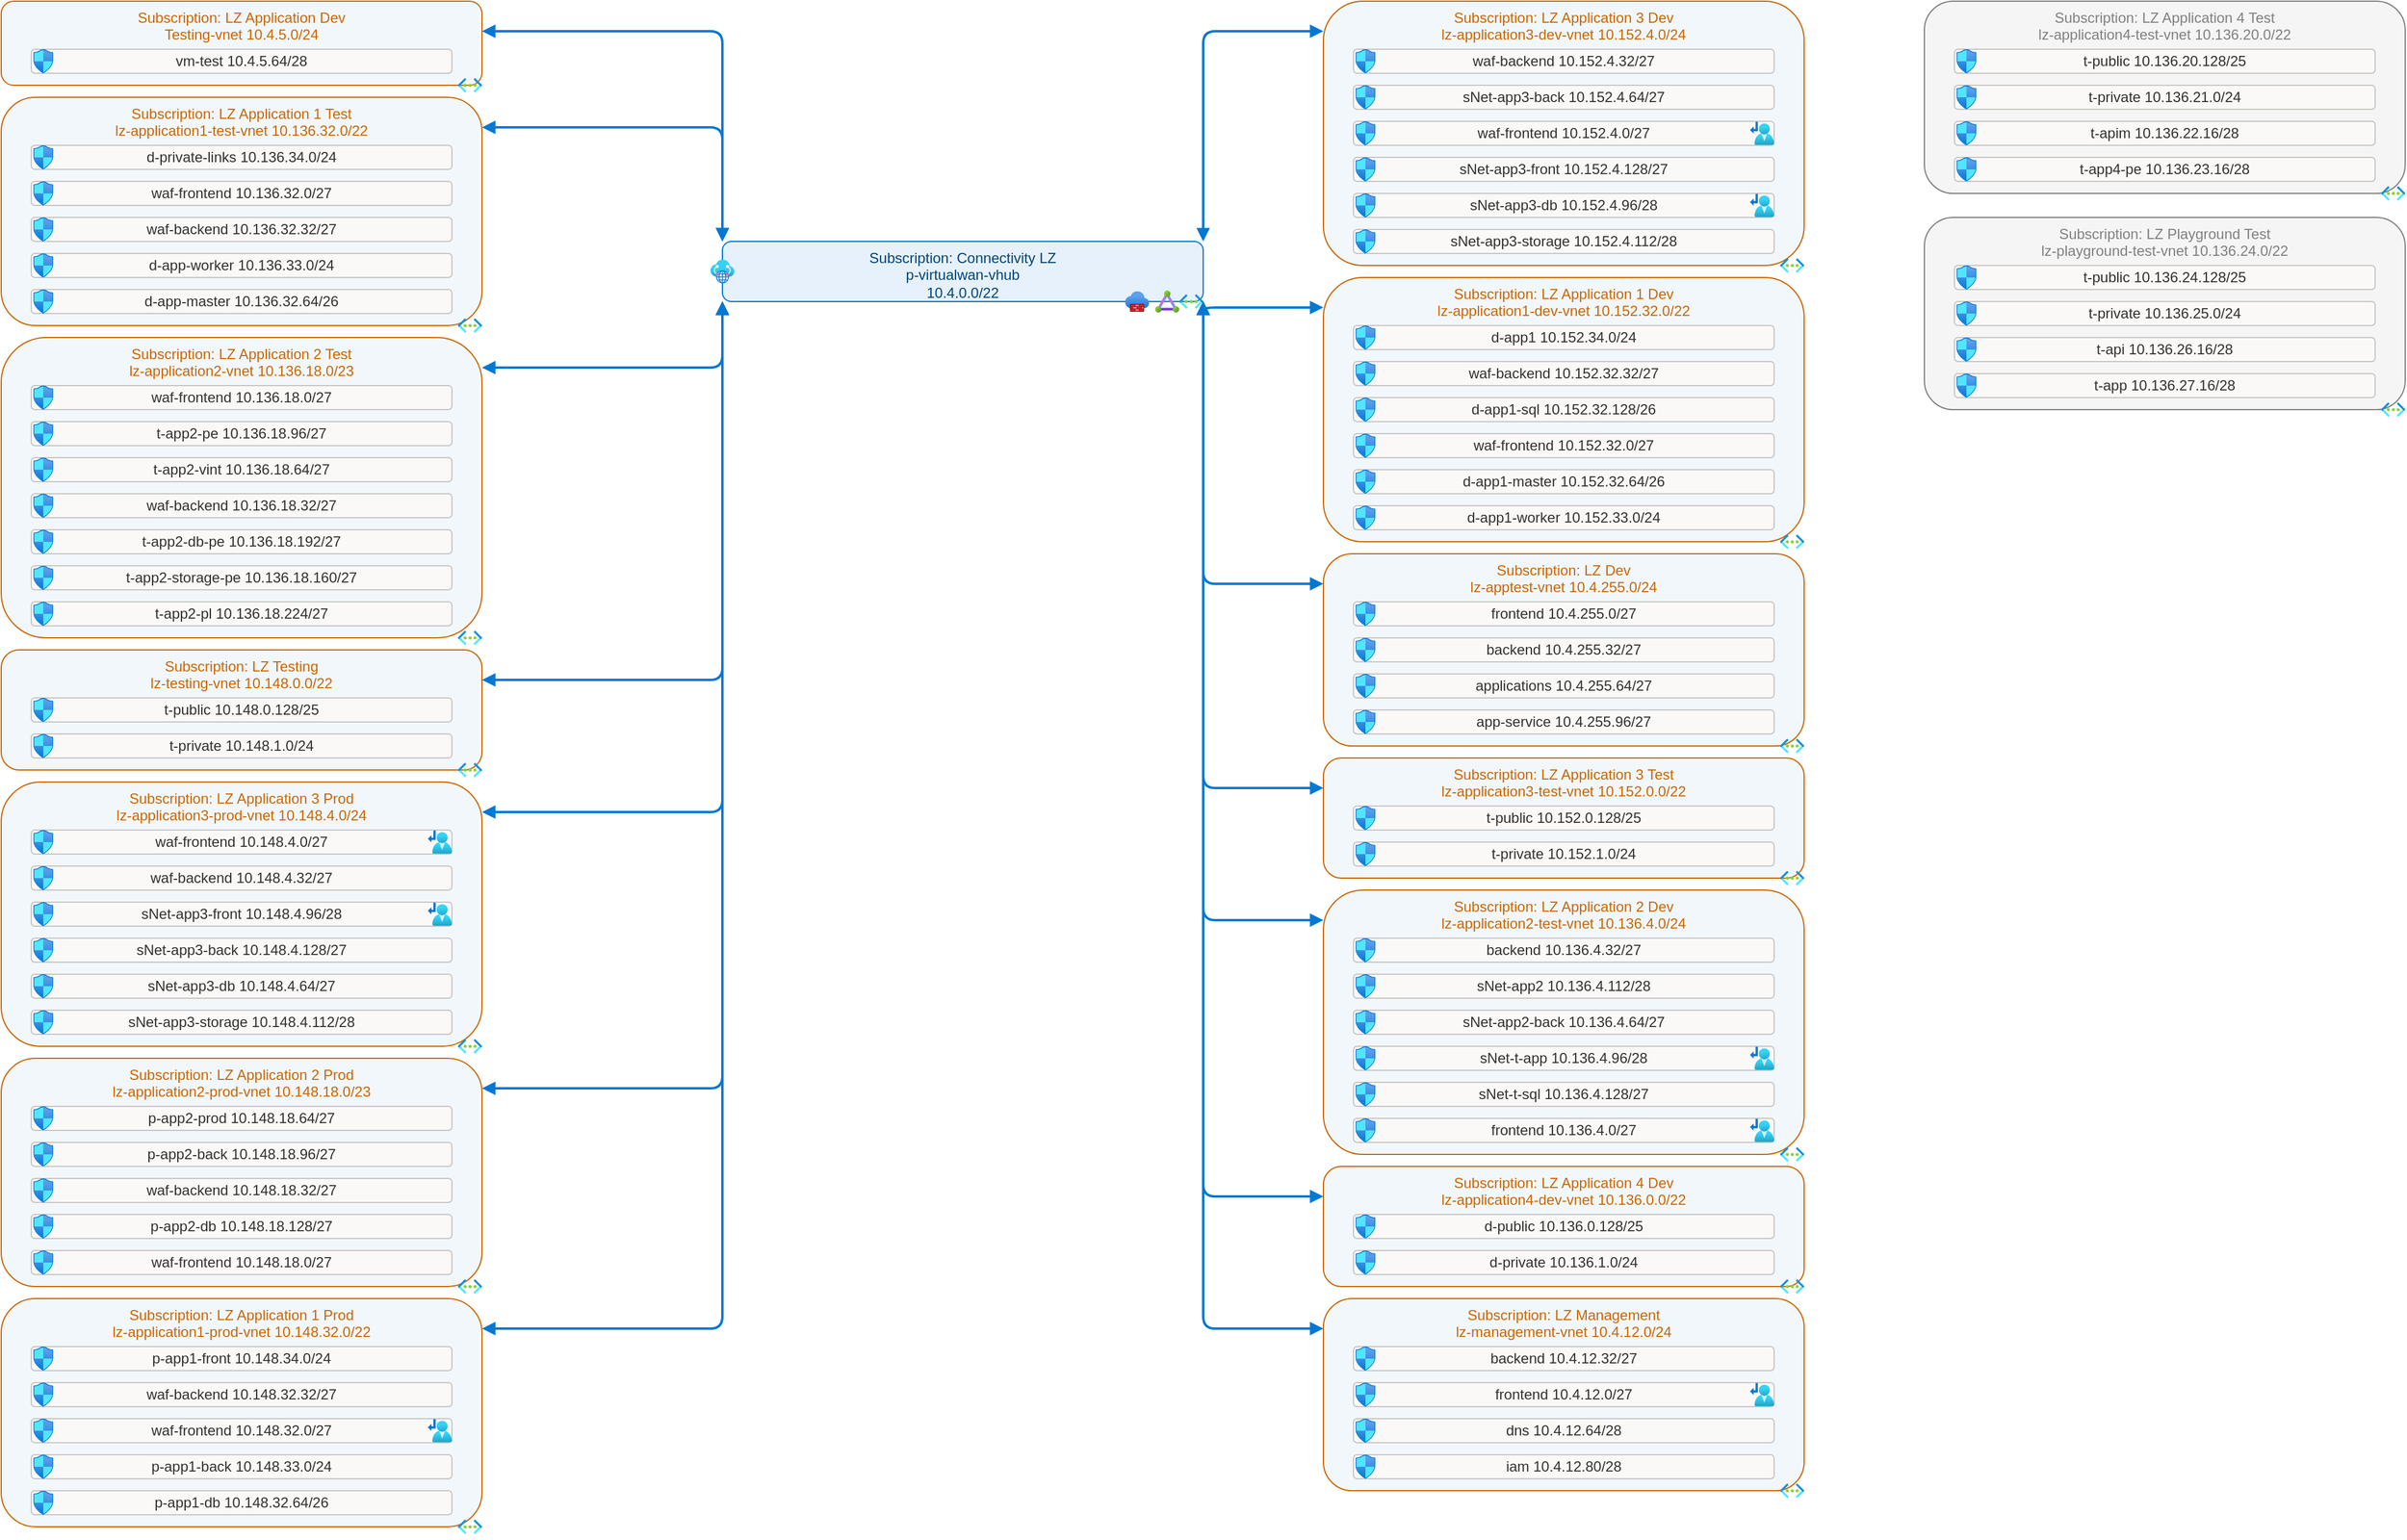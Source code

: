 <?xml version='1.0' encoding='UTF-8'?>
<mxfile version="25.0.2">
  <diagram name="Hub and Spoke Topology">
    <mxGraphModel dx="371" dy="1462" grid="0" gridSize="10" guides="1" tooltips="1" connect="1" arrows="1" fold="1" page="0" pageScale="1" pageWidth="827" pageHeight="1169" math="0" shadow="0" background="#ffffff">
      <root>
        <mxCell id="0"/>
        <mxCell id="1" parent="0"/>
        <mxCell id="hub" style="shape=rectangle;rounded=1;whiteSpace=wrap;html=1;strokeColor=#0078D4;fontColor=#004578;fillColor=#E6F1FB;verticalAlign=top" vertex="1" parent="1" value="Subscription: Connectivity LZ&#10;p-virtualwan-vhub&#10;10.4.0.0/22">
          <mxGeometry x="200" y="400" width="400" height="50" as="geometry"/>
        </mxCell>
        <mxCell id="hub_image" style="shape=image;html=1;image=img/lib/azure2/networking/Virtual_Networks.svg;" vertex="1" parent="1">
          <mxGeometry x="580" y="440" width="20" height="20" as="geometry"/>
        </mxCell>
        <mxCell id="hub_virtualhub_image" style="shape=image;html=1;image=img/lib/azure2/networking/Virtual_WANs.svg;" vertex="1" parent="1">
          <mxGeometry x="190" y="415" width="20" height="20" as="geometry"/>
        </mxCell>
        <mxCell id="hub_expressroute_image" style="shape=image;html=1;image=img/lib/azure2/networking/ExpressRoute_Circuits.svg;" vertex="1" parent="1">
          <mxGeometry x="560" y="440" width="20" height="20" as="geometry"/>
        </mxCell>
        <mxCell id="hub_firewall_image" style="shape=image;html=1;image=img/lib/azure2/networking/Firewalls.svg;" vertex="1" parent="1">
          <mxGeometry x="535" y="440" width="20" height="20" as="geometry"/>
        </mxCell>
        <mxCell id="right_spoke0" style="shape=rectangle;rounded=1;whiteSpace=wrap;html=1;strokeColor=#CC6600;fontColor=#CC6600;fillColor=#f2f7fc;verticalAlign=top" vertex="1" parent="1" value="Subscription: LZ Application 3 Dev&#10;lz-application3-dev-vnet 10.152.4.0/24">
          <mxGeometry x="700" y="200" width="400" height="220" as="geometry"/>
        </mxCell>
        <mxCell id="right_spoke0_image" style="shape=image;html=1;image=img/lib/azure2/networking/Virtual_Networks.svg;" vertex="1" parent="1">
          <mxGeometry x="1080" y="410" width="20" height="20" as="geometry"/>
        </mxCell>
        <mxCell id="right_spoke0_subnet_0" style="shape=rectangle;rounded=1;whiteSpace=wrap;html=1;strokeColor=#C8C6C4;fontColor=#323130;fillColor=#FAF9F8" vertex="1" parent="right_spoke0" value="waf-backend 10.152.4.32/27">
          <mxGeometry x="25" y="40" width="350" height="20" as="geometry"/>
        </mxCell>
        <mxCell id="right_spoke0_subnet_0_nsg" style="shape=image;html=1;image=img/lib/azure2/networking/Network_Security_Groups.svg;" vertex="1" parent="right_spoke0">
          <mxGeometry x="25" y="40" width="20" height="20" as="geometry"/>
        </mxCell>
        <mxCell id="right_spoke0_subnet_1" style="shape=rectangle;rounded=1;whiteSpace=wrap;html=1;strokeColor=#C8C6C4;fontColor=#323130;fillColor=#FAF9F8" vertex="1" parent="right_spoke0" value="sNet-app3-back 10.152.4.64/27">
          <mxGeometry x="25" y="70" width="350" height="20" as="geometry"/>
        </mxCell>
        <mxCell id="right_spoke0_subnet_1_nsg" style="shape=image;html=1;image=img/lib/azure2/networking/Network_Security_Groups.svg;" vertex="1" parent="right_spoke0">
          <mxGeometry x="25" y="70" width="20" height="20" as="geometry"/>
        </mxCell>
        <mxCell id="right_spoke0_subnet_2" style="shape=rectangle;rounded=1;whiteSpace=wrap;html=1;strokeColor=#C8C6C4;fontColor=#323130;fillColor=#FAF9F8" vertex="1" parent="right_spoke0" value="waf-frontend 10.152.4.0/27">
          <mxGeometry x="25" y="100" width="350" height="20" as="geometry"/>
        </mxCell>
        <mxCell id="right_spoke0_subnet_2_nsg" style="shape=image;html=1;image=img/lib/azure2/networking/Network_Security_Groups.svg;" vertex="1" parent="right_spoke0">
          <mxGeometry x="25" y="100" width="20" height="20" as="geometry"/>
        </mxCell>
        <mxCell id="right_spoke0_subnet_2_udr" style="shape=image;html=1;image=img/lib/azure2/networking/Route_Tables.svg;" vertex="1" parent="right_spoke0">
          <mxGeometry x="355" y="100" width="20" height="20" as="geometry"/>
        </mxCell>
        <mxCell id="right_spoke0_subnet_3" style="shape=rectangle;rounded=1;whiteSpace=wrap;html=1;strokeColor=#C8C6C4;fontColor=#323130;fillColor=#FAF9F8" vertex="1" parent="right_spoke0" value="sNet-app3-front 10.152.4.128/27">
          <mxGeometry x="25" y="130" width="350" height="20" as="geometry"/>
        </mxCell>
        <mxCell id="right_spoke0_subnet_3_nsg" style="shape=image;html=1;image=img/lib/azure2/networking/Network_Security_Groups.svg;" vertex="1" parent="right_spoke0">
          <mxGeometry x="25" y="130" width="20" height="20" as="geometry"/>
        </mxCell>
        <mxCell id="right_spoke0_subnet_4" style="shape=rectangle;rounded=1;whiteSpace=wrap;html=1;strokeColor=#C8C6C4;fontColor=#323130;fillColor=#FAF9F8" vertex="1" parent="right_spoke0" value="sNet-app3-db 10.152.4.96/28">
          <mxGeometry x="25" y="160" width="350" height="20" as="geometry"/>
        </mxCell>
        <mxCell id="right_spoke0_subnet_4_nsg" style="shape=image;html=1;image=img/lib/azure2/networking/Network_Security_Groups.svg;" vertex="1" parent="right_spoke0">
          <mxGeometry x="25" y="160" width="20" height="20" as="geometry"/>
        </mxCell>
        <mxCell id="right_spoke0_subnet_4_udr" style="shape=image;html=1;image=img/lib/azure2/networking/Route_Tables.svg;" vertex="1" parent="right_spoke0">
          <mxGeometry x="355" y="160" width="20" height="20" as="geometry"/>
        </mxCell>
        <mxCell id="right_spoke0_subnet_5" style="shape=rectangle;rounded=1;whiteSpace=wrap;html=1;strokeColor=#C8C6C4;fontColor=#323130;fillColor=#FAF9F8" vertex="1" parent="right_spoke0" value="sNet-app3-storage 10.152.4.112/28">
          <mxGeometry x="25" y="190" width="350" height="20" as="geometry"/>
        </mxCell>
        <mxCell id="right_spoke0_subnet_5_nsg" style="shape=image;html=1;image=img/lib/azure2/networking/Network_Security_Groups.svg;" vertex="1" parent="right_spoke0">
          <mxGeometry x="25" y="190" width="20" height="20" as="geometry"/>
        </mxCell>
        <mxCell id="edge_right_0_lz-application3-dev-vnet" edge="1" source="hub" target="right_spoke0" style="edgeStyle=orthogonalEdgeStyle;rounded=1;strokeColor=#0078D4;strokeWidth=2;endArrow=block;startArrow=block;" parent="1">
          <mxGeometry relative="1" as="geometry">
            <Array as="points">
              <mxPoint x="600" y="225"/>
              <mxPoint x="700" y="225"/>
            </Array>
          </mxGeometry>
        </mxCell>
        <mxCell id="right_spoke1" style="shape=rectangle;rounded=1;whiteSpace=wrap;html=1;strokeColor=#CC6600;fontColor=#CC6600;fillColor=#f2f7fc;verticalAlign=top" vertex="1" parent="1" value="Subscription: LZ Application 1 Dev&#10;lz-application1-dev-vnet 10.152.32.0/22">
          <mxGeometry x="700" y="430" width="400" height="220" as="geometry"/>
        </mxCell>
        <mxCell id="right_spoke1_image" style="shape=image;html=1;image=img/lib/azure2/networking/Virtual_Networks.svg;" vertex="1" parent="1">
          <mxGeometry x="1080" y="640" width="20" height="20" as="geometry"/>
        </mxCell>
        <mxCell id="right_spoke1_subnet_0" style="shape=rectangle;rounded=1;whiteSpace=wrap;html=1;strokeColor=#C8C6C4;fontColor=#323130;fillColor=#FAF9F8" vertex="1" parent="right_spoke1" value="d-app1 10.152.34.0/24">
          <mxGeometry x="25" y="40" width="350" height="20" as="geometry"/>
        </mxCell>
        <mxCell id="right_spoke1_subnet_0_nsg" style="shape=image;html=1;image=img/lib/azure2/networking/Network_Security_Groups.svg;" vertex="1" parent="right_spoke1">
          <mxGeometry x="25" y="40" width="20" height="20" as="geometry"/>
        </mxCell>
        <mxCell id="right_spoke1_subnet_1" style="shape=rectangle;rounded=1;whiteSpace=wrap;html=1;strokeColor=#C8C6C4;fontColor=#323130;fillColor=#FAF9F8" vertex="1" parent="right_spoke1" value="waf-backend 10.152.32.32/27">
          <mxGeometry x="25" y="70" width="350" height="20" as="geometry"/>
        </mxCell>
        <mxCell id="right_spoke1_subnet_1_nsg" style="shape=image;html=1;image=img/lib/azure2/networking/Network_Security_Groups.svg;" vertex="1" parent="right_spoke1">
          <mxGeometry x="25" y="70" width="20" height="20" as="geometry"/>
        </mxCell>
        <mxCell id="right_spoke1_subnet_2" style="shape=rectangle;rounded=1;whiteSpace=wrap;html=1;strokeColor=#C8C6C4;fontColor=#323130;fillColor=#FAF9F8" vertex="1" parent="right_spoke1" value="d-app1-sql 10.152.32.128/26">
          <mxGeometry x="25" y="100" width="350" height="20" as="geometry"/>
        </mxCell>
        <mxCell id="right_spoke1_subnet_2_nsg" style="shape=image;html=1;image=img/lib/azure2/networking/Network_Security_Groups.svg;" vertex="1" parent="right_spoke1">
          <mxGeometry x="25" y="100" width="20" height="20" as="geometry"/>
        </mxCell>
        <mxCell id="right_spoke1_subnet_3" style="shape=rectangle;rounded=1;whiteSpace=wrap;html=1;strokeColor=#C8C6C4;fontColor=#323130;fillColor=#FAF9F8" vertex="1" parent="right_spoke1" value="waf-frontend 10.152.32.0/27">
          <mxGeometry x="25" y="130" width="350" height="20" as="geometry"/>
        </mxCell>
        <mxCell id="right_spoke1_subnet_3_nsg" style="shape=image;html=1;image=img/lib/azure2/networking/Network_Security_Groups.svg;" vertex="1" parent="right_spoke1">
          <mxGeometry x="25" y="130" width="20" height="20" as="geometry"/>
        </mxCell>
        <mxCell id="right_spoke1_subnet_4" style="shape=rectangle;rounded=1;whiteSpace=wrap;html=1;strokeColor=#C8C6C4;fontColor=#323130;fillColor=#FAF9F8" vertex="1" parent="right_spoke1" value="d-app1-master 10.152.32.64/26">
          <mxGeometry x="25" y="160" width="350" height="20" as="geometry"/>
        </mxCell>
        <mxCell id="right_spoke1_subnet_4_nsg" style="shape=image;html=1;image=img/lib/azure2/networking/Network_Security_Groups.svg;" vertex="1" parent="right_spoke1">
          <mxGeometry x="25" y="160" width="20" height="20" as="geometry"/>
        </mxCell>
        <mxCell id="right_spoke1_subnet_5" style="shape=rectangle;rounded=1;whiteSpace=wrap;html=1;strokeColor=#C8C6C4;fontColor=#323130;fillColor=#FAF9F8" vertex="1" parent="right_spoke1" value="d-app1-worker 10.152.33.0/24">
          <mxGeometry x="25" y="190" width="350" height="20" as="geometry"/>
        </mxCell>
        <mxCell id="right_spoke1_subnet_5_nsg" style="shape=image;html=1;image=img/lib/azure2/networking/Network_Security_Groups.svg;" vertex="1" parent="right_spoke1">
          <mxGeometry x="25" y="190" width="20" height="20" as="geometry"/>
        </mxCell>
        <mxCell id="edge_right_1_lz-application1-dev-vnet" edge="1" source="hub" target="right_spoke1" style="edgeStyle=orthogonalEdgeStyle;rounded=1;strokeColor=#0078D4;strokeWidth=2;endArrow=block;startArrow=block;" parent="1">
          <mxGeometry relative="1" as="geometry">
            <Array as="points">
              <mxPoint x="600" y="455"/>
              <mxPoint x="700" y="455"/>
            </Array>
          </mxGeometry>
        </mxCell>
        <mxCell id="right_spoke2" style="shape=rectangle;rounded=1;whiteSpace=wrap;html=1;strokeColor=#CC6600;fontColor=#CC6600;fillColor=#f2f7fc;verticalAlign=top" vertex="1" parent="1" value="Subscription: LZ Dev&#10;lz-apptest-vnet 10.4.255.0/24">
          <mxGeometry x="700" y="660" width="400" height="160" as="geometry"/>
        </mxCell>
        <mxCell id="right_spoke2_image" style="shape=image;html=1;image=img/lib/azure2/networking/Virtual_Networks.svg;" vertex="1" parent="1">
          <mxGeometry x="1080" y="810" width="20" height="20" as="geometry"/>
        </mxCell>
        <mxCell id="right_spoke2_subnet_0" style="shape=rectangle;rounded=1;whiteSpace=wrap;html=1;strokeColor=#C8C6C4;fontColor=#323130;fillColor=#FAF9F8" vertex="1" parent="right_spoke2" value="frontend 10.4.255.0/27">
          <mxGeometry x="25" y="40" width="350" height="20" as="geometry"/>
        </mxCell>
        <mxCell id="right_spoke2_subnet_0_nsg" style="shape=image;html=1;image=img/lib/azure2/networking/Network_Security_Groups.svg;" vertex="1" parent="right_spoke2">
          <mxGeometry x="25" y="40" width="20" height="20" as="geometry"/>
        </mxCell>
        <mxCell id="right_spoke2_subnet_1" style="shape=rectangle;rounded=1;whiteSpace=wrap;html=1;strokeColor=#C8C6C4;fontColor=#323130;fillColor=#FAF9F8" vertex="1" parent="right_spoke2" value="backend 10.4.255.32/27">
          <mxGeometry x="25" y="70" width="350" height="20" as="geometry"/>
        </mxCell>
        <mxCell id="right_spoke2_subnet_1_nsg" style="shape=image;html=1;image=img/lib/azure2/networking/Network_Security_Groups.svg;" vertex="1" parent="right_spoke2">
          <mxGeometry x="25" y="70" width="20" height="20" as="geometry"/>
        </mxCell>
        <mxCell id="right_spoke2_subnet_2" style="shape=rectangle;rounded=1;whiteSpace=wrap;html=1;strokeColor=#C8C6C4;fontColor=#323130;fillColor=#FAF9F8" vertex="1" parent="right_spoke2" value="applications 10.4.255.64/27">
          <mxGeometry x="25" y="100" width="350" height="20" as="geometry"/>
        </mxCell>
        <mxCell id="right_spoke2_subnet_2_nsg" style="shape=image;html=1;image=img/lib/azure2/networking/Network_Security_Groups.svg;" vertex="1" parent="right_spoke2">
          <mxGeometry x="25" y="100" width="20" height="20" as="geometry"/>
        </mxCell>
        <mxCell id="right_spoke2_subnet_3" style="shape=rectangle;rounded=1;whiteSpace=wrap;html=1;strokeColor=#C8C6C4;fontColor=#323130;fillColor=#FAF9F8" vertex="1" parent="right_spoke2" value="app-service 10.4.255.96/27">
          <mxGeometry x="25" y="130" width="350" height="20" as="geometry"/>
        </mxCell>
        <mxCell id="right_spoke2_subnet_3_nsg" style="shape=image;html=1;image=img/lib/azure2/networking/Network_Security_Groups.svg;" vertex="1" parent="right_spoke2">
          <mxGeometry x="25" y="130" width="20" height="20" as="geometry"/>
        </mxCell>
        <mxCell id="edge_right_2_lz-apptest-vnet" edge="1" source="hub" target="right_spoke2" style="edgeStyle=orthogonalEdgeStyle;rounded=1;strokeColor=#0078D4;strokeWidth=2;endArrow=block;startArrow=block;" parent="1">
          <mxGeometry relative="1" as="geometry">
            <Array as="points">
              <mxPoint x="600" y="685"/>
              <mxPoint x="700" y="685"/>
            </Array>
          </mxGeometry>
        </mxCell>
        <mxCell id="right_spoke3" style="shape=rectangle;rounded=1;whiteSpace=wrap;html=1;strokeColor=#CC6600;fontColor=#CC6600;fillColor=#f2f7fc;verticalAlign=top" vertex="1" parent="1" value="Subscription: LZ Application 3 Test&#10;lz-application3-test-vnet 10.152.0.0/22">
          <mxGeometry x="700" y="830" width="400" height="100" as="geometry"/>
        </mxCell>
        <mxCell id="right_spoke3_image" style="shape=image;html=1;image=img/lib/azure2/networking/Virtual_Networks.svg;" vertex="1" parent="1">
          <mxGeometry x="1080" y="920" width="20" height="20" as="geometry"/>
        </mxCell>
        <mxCell id="right_spoke3_subnet_0" style="shape=rectangle;rounded=1;whiteSpace=wrap;html=1;strokeColor=#C8C6C4;fontColor=#323130;fillColor=#FAF9F8" vertex="1" parent="right_spoke3" value="t-public 10.152.0.128/25">
          <mxGeometry x="25" y="40" width="350" height="20" as="geometry"/>
        </mxCell>
        <mxCell id="right_spoke3_subnet_0_nsg" style="shape=image;html=1;image=img/lib/azure2/networking/Network_Security_Groups.svg;" vertex="1" parent="right_spoke3">
          <mxGeometry x="25" y="40" width="20" height="20" as="geometry"/>
        </mxCell>
        <mxCell id="right_spoke3_subnet_1" style="shape=rectangle;rounded=1;whiteSpace=wrap;html=1;strokeColor=#C8C6C4;fontColor=#323130;fillColor=#FAF9F8" vertex="1" parent="right_spoke3" value="t-private 10.152.1.0/24">
          <mxGeometry x="25" y="70" width="350" height="20" as="geometry"/>
        </mxCell>
        <mxCell id="right_spoke3_subnet_1_nsg" style="shape=image;html=1;image=img/lib/azure2/networking/Network_Security_Groups.svg;" vertex="1" parent="right_spoke3">
          <mxGeometry x="25" y="70" width="20" height="20" as="geometry"/>
        </mxCell>
        <mxCell id="edge_right_3_lz-application3-test-vnet" edge="1" source="hub" target="right_spoke3" style="edgeStyle=orthogonalEdgeStyle;rounded=1;strokeColor=#0078D4;strokeWidth=2;endArrow=block;startArrow=block;" parent="1">
          <mxGeometry relative="1" as="geometry">
            <Array as="points">
              <mxPoint x="600" y="855"/>
              <mxPoint x="700" y="855"/>
            </Array>
          </mxGeometry>
        </mxCell>
        <mxCell id="right_spoke4" style="shape=rectangle;rounded=1;whiteSpace=wrap;html=1;strokeColor=#CC6600;fontColor=#CC6600;fillColor=#f2f7fc;verticalAlign=top" vertex="1" parent="1" value="Subscription: LZ Application 2 Dev&#10;lz-application2-test-vnet 10.136.4.0/24">
          <mxGeometry x="700" y="940" width="400" height="220" as="geometry"/>
        </mxCell>
        <mxCell id="right_spoke4_image" style="shape=image;html=1;image=img/lib/azure2/networking/Virtual_Networks.svg;" vertex="1" parent="1">
          <mxGeometry x="1080" y="1150" width="20" height="20" as="geometry"/>
        </mxCell>
        <mxCell id="right_spoke4_subnet_0" style="shape=rectangle;rounded=1;whiteSpace=wrap;html=1;strokeColor=#C8C6C4;fontColor=#323130;fillColor=#FAF9F8" vertex="1" parent="right_spoke4" value="backend 10.136.4.32/27">
          <mxGeometry x="25" y="40" width="350" height="20" as="geometry"/>
        </mxCell>
        <mxCell id="right_spoke4_subnet_0_nsg" style="shape=image;html=1;image=img/lib/azure2/networking/Network_Security_Groups.svg;" vertex="1" parent="right_spoke4">
          <mxGeometry x="25" y="40" width="20" height="20" as="geometry"/>
        </mxCell>
        <mxCell id="right_spoke4_subnet_1" style="shape=rectangle;rounded=1;whiteSpace=wrap;html=1;strokeColor=#C8C6C4;fontColor=#323130;fillColor=#FAF9F8" vertex="1" parent="right_spoke4" value="sNet-app2 10.136.4.112/28">
          <mxGeometry x="25" y="70" width="350" height="20" as="geometry"/>
        </mxCell>
        <mxCell id="right_spoke4_subnet_1_nsg" style="shape=image;html=1;image=img/lib/azure2/networking/Network_Security_Groups.svg;" vertex="1" parent="right_spoke4">
          <mxGeometry x="25" y="70" width="20" height="20" as="geometry"/>
        </mxCell>
        <mxCell id="right_spoke4_subnet_2" style="shape=rectangle;rounded=1;whiteSpace=wrap;html=1;strokeColor=#C8C6C4;fontColor=#323130;fillColor=#FAF9F8" vertex="1" parent="right_spoke4" value="sNet-app2-back 10.136.4.64/27">
          <mxGeometry x="25" y="100" width="350" height="20" as="geometry"/>
        </mxCell>
        <mxCell id="right_spoke4_subnet_2_nsg" style="shape=image;html=1;image=img/lib/azure2/networking/Network_Security_Groups.svg;" vertex="1" parent="right_spoke4">
          <mxGeometry x="25" y="100" width="20" height="20" as="geometry"/>
        </mxCell>
        <mxCell id="right_spoke4_subnet_3" style="shape=rectangle;rounded=1;whiteSpace=wrap;html=1;strokeColor=#C8C6C4;fontColor=#323130;fillColor=#FAF9F8" vertex="1" parent="right_spoke4" value="sNet-t-app 10.136.4.96/28">
          <mxGeometry x="25" y="130" width="350" height="20" as="geometry"/>
        </mxCell>
        <mxCell id="right_spoke4_subnet_3_nsg" style="shape=image;html=1;image=img/lib/azure2/networking/Network_Security_Groups.svg;" vertex="1" parent="right_spoke4">
          <mxGeometry x="25" y="130" width="20" height="20" as="geometry"/>
        </mxCell>
        <mxCell id="right_spoke4_subnet_3_udr" style="shape=image;html=1;image=img/lib/azure2/networking/Route_Tables.svg;" vertex="1" parent="right_spoke4">
          <mxGeometry x="355" y="130" width="20" height="20" as="geometry"/>
        </mxCell>
        <mxCell id="right_spoke4_subnet_4" style="shape=rectangle;rounded=1;whiteSpace=wrap;html=1;strokeColor=#C8C6C4;fontColor=#323130;fillColor=#FAF9F8" vertex="1" parent="right_spoke4" value="sNet-t-sql 10.136.4.128/27">
          <mxGeometry x="25" y="160" width="350" height="20" as="geometry"/>
        </mxCell>
        <mxCell id="right_spoke4_subnet_4_nsg" style="shape=image;html=1;image=img/lib/azure2/networking/Network_Security_Groups.svg;" vertex="1" parent="right_spoke4">
          <mxGeometry x="25" y="160" width="20" height="20" as="geometry"/>
        </mxCell>
        <mxCell id="right_spoke4_subnet_5" style="shape=rectangle;rounded=1;whiteSpace=wrap;html=1;strokeColor=#C8C6C4;fontColor=#323130;fillColor=#FAF9F8" vertex="1" parent="right_spoke4" value="frontend 10.136.4.0/27">
          <mxGeometry x="25" y="190" width="350" height="20" as="geometry"/>
        </mxCell>
        <mxCell id="right_spoke4_subnet_5_nsg" style="shape=image;html=1;image=img/lib/azure2/networking/Network_Security_Groups.svg;" vertex="1" parent="right_spoke4">
          <mxGeometry x="25" y="190" width="20" height="20" as="geometry"/>
        </mxCell>
        <mxCell id="right_spoke4_subnet_5_udr" style="shape=image;html=1;image=img/lib/azure2/networking/Route_Tables.svg;" vertex="1" parent="right_spoke4">
          <mxGeometry x="355" y="190" width="20" height="20" as="geometry"/>
        </mxCell>
        <mxCell id="edge_right_4_lz-application2-test-vnet" edge="1" source="hub" target="right_spoke4" style="edgeStyle=orthogonalEdgeStyle;rounded=1;strokeColor=#0078D4;strokeWidth=2;endArrow=block;startArrow=block;" parent="1">
          <mxGeometry relative="1" as="geometry">
            <Array as="points">
              <mxPoint x="600" y="965"/>
              <mxPoint x="700" y="965"/>
            </Array>
          </mxGeometry>
        </mxCell>
        <mxCell id="right_spoke5" style="shape=rectangle;rounded=1;whiteSpace=wrap;html=1;strokeColor=#CC6600;fontColor=#CC6600;fillColor=#f2f7fc;verticalAlign=top" vertex="1" parent="1" value="Subscription: LZ Application 4 Dev&#10;lz-application4-dev-vnet 10.136.0.0/22">
          <mxGeometry x="700" y="1170" width="400" height="100" as="geometry"/>
        </mxCell>
        <mxCell id="right_spoke5_image" style="shape=image;html=1;image=img/lib/azure2/networking/Virtual_Networks.svg;" vertex="1" parent="1">
          <mxGeometry x="1080" y="1260" width="20" height="20" as="geometry"/>
        </mxCell>
        <mxCell id="right_spoke5_subnet_0" style="shape=rectangle;rounded=1;whiteSpace=wrap;html=1;strokeColor=#C8C6C4;fontColor=#323130;fillColor=#FAF9F8" vertex="1" parent="right_spoke5" value="d-public 10.136.0.128/25">
          <mxGeometry x="25" y="40" width="350" height="20" as="geometry"/>
        </mxCell>
        <mxCell id="right_spoke5_subnet_0_nsg" style="shape=image;html=1;image=img/lib/azure2/networking/Network_Security_Groups.svg;" vertex="1" parent="right_spoke5">
          <mxGeometry x="25" y="40" width="20" height="20" as="geometry"/>
        </mxCell>
        <mxCell id="right_spoke5_subnet_1" style="shape=rectangle;rounded=1;whiteSpace=wrap;html=1;strokeColor=#C8C6C4;fontColor=#323130;fillColor=#FAF9F8" vertex="1" parent="right_spoke5" value="d-private 10.136.1.0/24">
          <mxGeometry x="25" y="70" width="350" height="20" as="geometry"/>
        </mxCell>
        <mxCell id="right_spoke5_subnet_1_nsg" style="shape=image;html=1;image=img/lib/azure2/networking/Network_Security_Groups.svg;" vertex="1" parent="right_spoke5">
          <mxGeometry x="25" y="70" width="20" height="20" as="geometry"/>
        </mxCell>
        <mxCell id="edge_right_5_lz-application4-dev-vnet" edge="1" source="hub" target="right_spoke5" style="edgeStyle=orthogonalEdgeStyle;rounded=1;strokeColor=#0078D4;strokeWidth=2;endArrow=block;startArrow=block;" parent="1">
          <mxGeometry relative="1" as="geometry">
            <Array as="points">
              <mxPoint x="600" y="1195"/>
              <mxPoint x="700" y="1195"/>
            </Array>
          </mxGeometry>
        </mxCell>
        <mxCell id="right_spoke6" style="shape=rectangle;rounded=1;whiteSpace=wrap;html=1;strokeColor=#CC6600;fontColor=#CC6600;fillColor=#f2f7fc;verticalAlign=top" vertex="1" parent="1" value="Subscription: LZ Management&#10;lz-management-vnet 10.4.12.0/24">
          <mxGeometry x="700" y="1280" width="400" height="160" as="geometry"/>
        </mxCell>
        <mxCell id="right_spoke6_image" style="shape=image;html=1;image=img/lib/azure2/networking/Virtual_Networks.svg;" vertex="1" parent="1">
          <mxGeometry x="1080" y="1430" width="20" height="20" as="geometry"/>
        </mxCell>
        <mxCell id="right_spoke6_subnet_0" style="shape=rectangle;rounded=1;whiteSpace=wrap;html=1;strokeColor=#C8C6C4;fontColor=#323130;fillColor=#FAF9F8" vertex="1" parent="right_spoke6" value="backend 10.4.12.32/27">
          <mxGeometry x="25" y="40" width="350" height="20" as="geometry"/>
        </mxCell>
        <mxCell id="right_spoke6_subnet_0_nsg" style="shape=image;html=1;image=img/lib/azure2/networking/Network_Security_Groups.svg;" vertex="1" parent="right_spoke6">
          <mxGeometry x="25" y="40" width="20" height="20" as="geometry"/>
        </mxCell>
        <mxCell id="right_spoke6_subnet_1" style="shape=rectangle;rounded=1;whiteSpace=wrap;html=1;strokeColor=#C8C6C4;fontColor=#323130;fillColor=#FAF9F8" vertex="1" parent="right_spoke6" value="frontend 10.4.12.0/27">
          <mxGeometry x="25" y="70" width="350" height="20" as="geometry"/>
        </mxCell>
        <mxCell id="right_spoke6_subnet_1_nsg" style="shape=image;html=1;image=img/lib/azure2/networking/Network_Security_Groups.svg;" vertex="1" parent="right_spoke6">
          <mxGeometry x="25" y="70" width="20" height="20" as="geometry"/>
        </mxCell>
        <mxCell id="right_spoke6_subnet_1_udr" style="shape=image;html=1;image=img/lib/azure2/networking/Route_Tables.svg;" vertex="1" parent="right_spoke6">
          <mxGeometry x="355" y="70" width="20" height="20" as="geometry"/>
        </mxCell>
        <mxCell id="right_spoke6_subnet_2" style="shape=rectangle;rounded=1;whiteSpace=wrap;html=1;strokeColor=#C8C6C4;fontColor=#323130;fillColor=#FAF9F8" vertex="1" parent="right_spoke6" value="dns 10.4.12.64/28">
          <mxGeometry x="25" y="100" width="350" height="20" as="geometry"/>
        </mxCell>
        <mxCell id="right_spoke6_subnet_2_nsg" style="shape=image;html=1;image=img/lib/azure2/networking/Network_Security_Groups.svg;" vertex="1" parent="right_spoke6">
          <mxGeometry x="25" y="100" width="20" height="20" as="geometry"/>
        </mxCell>
        <mxCell id="right_spoke6_subnet_3" style="shape=rectangle;rounded=1;whiteSpace=wrap;html=1;strokeColor=#C8C6C4;fontColor=#323130;fillColor=#FAF9F8" vertex="1" parent="right_spoke6" value="iam 10.4.12.80/28">
          <mxGeometry x="25" y="130" width="350" height="20" as="geometry"/>
        </mxCell>
        <mxCell id="right_spoke6_subnet_3_nsg" style="shape=image;html=1;image=img/lib/azure2/networking/Network_Security_Groups.svg;" vertex="1" parent="right_spoke6">
          <mxGeometry x="25" y="130" width="20" height="20" as="geometry"/>
        </mxCell>
        <mxCell id="edge_right_6_lz-management-vnet" edge="1" source="hub" target="right_spoke6" style="edgeStyle=orthogonalEdgeStyle;rounded=1;strokeColor=#0078D4;strokeWidth=2;endArrow=block;startArrow=block;" parent="1">
          <mxGeometry relative="1" as="geometry">
            <Array as="points">
              <mxPoint x="600" y="1305"/>
              <mxPoint x="700" y="1305"/>
            </Array>
          </mxGeometry>
        </mxCell>
        <mxCell id="left_spoke0" style="shape=rectangle;rounded=1;whiteSpace=wrap;html=1;strokeColor=#CC6600;fontColor=#CC6600;fillColor=#f2f7fc;verticalAlign=top" vertex="1" parent="1" value="Subscription: LZ Application Dev&#10;Testing-vnet 10.4.5.0/24">
          <mxGeometry x="-400" y="200" width="400" height="70" as="geometry"/>
        </mxCell>
        <mxCell id="left_spoke0_image" style="shape=image;html=1;image=img/lib/azure2/networking/Virtual_Networks.svg;" vertex="1" parent="1">
          <mxGeometry x="-20" y="260" width="20" height="20" as="geometry"/>
        </mxCell>
        <mxCell id="left_spoke0_subnet_0" style="shape=rectangle;rounded=1;whiteSpace=wrap;html=1;strokeColor=#C8C6C4;fontColor=#323130;fillColor=#FAF9F8" vertex="1" parent="left_spoke0" value="vm-test 10.4.5.64/28">
          <mxGeometry x="25" y="40" width="350" height="20" as="geometry"/>
        </mxCell>
        <mxCell id="left_spoke0_subnet_0_nsg" style="shape=image;html=1;image=img/lib/azure2/networking/Network_Security_Groups.svg;" vertex="1" parent="left_spoke0">
          <mxGeometry x="25" y="40" width="20" height="20" as="geometry"/>
        </mxCell>
        <mxCell id="edge_left_0_Testing-vnet" edge="1" source="hub" target="left_spoke0" style="edgeStyle=orthogonalEdgeStyle;rounded=1;strokeColor=#0078D4;strokeWidth=2;endArrow=block;startArrow=block;" parent="1">
          <mxGeometry relative="1" as="geometry">
            <Array as="points">
              <mxPoint x="200" y="225"/>
              <mxPoint x="0" y="225"/>
            </Array>
          </mxGeometry>
        </mxCell>
        <mxCell id="left_spoke1" style="shape=rectangle;rounded=1;whiteSpace=wrap;html=1;strokeColor=#CC6600;fontColor=#CC6600;fillColor=#f2f7fc;verticalAlign=top" vertex="1" parent="1" value="Subscription: LZ Application 1 Test&#10;lz-application1-test-vnet 10.136.32.0/22">
          <mxGeometry x="-400" y="280" width="400" height="190" as="geometry"/>
        </mxCell>
        <mxCell id="left_spoke1_image" style="shape=image;html=1;image=img/lib/azure2/networking/Virtual_Networks.svg;" vertex="1" parent="1">
          <mxGeometry x="-20" y="460" width="20" height="20" as="geometry"/>
        </mxCell>
        <mxCell id="left_spoke1_subnet_0" style="shape=rectangle;rounded=1;whiteSpace=wrap;html=1;strokeColor=#C8C6C4;fontColor=#323130;fillColor=#FAF9F8" vertex="1" parent="left_spoke1" value="d-private-links 10.136.34.0/24">
          <mxGeometry x="25" y="40" width="350" height="20" as="geometry"/>
        </mxCell>
        <mxCell id="left_spoke1_subnet_0_nsg" style="shape=image;html=1;image=img/lib/azure2/networking/Network_Security_Groups.svg;" vertex="1" parent="left_spoke1">
          <mxGeometry x="25" y="40" width="20" height="20" as="geometry"/>
        </mxCell>
        <mxCell id="left_spoke1_subnet_1" style="shape=rectangle;rounded=1;whiteSpace=wrap;html=1;strokeColor=#C8C6C4;fontColor=#323130;fillColor=#FAF9F8" vertex="1" parent="left_spoke1" value="waf-frontend 10.136.32.0/27">
          <mxGeometry x="25" y="70" width="350" height="20" as="geometry"/>
        </mxCell>
        <mxCell id="left_spoke1_subnet_1_nsg" style="shape=image;html=1;image=img/lib/azure2/networking/Network_Security_Groups.svg;" vertex="1" parent="left_spoke1">
          <mxGeometry x="25" y="70" width="20" height="20" as="geometry"/>
        </mxCell>
        <mxCell id="left_spoke1_subnet_2" style="shape=rectangle;rounded=1;whiteSpace=wrap;html=1;strokeColor=#C8C6C4;fontColor=#323130;fillColor=#FAF9F8" vertex="1" parent="left_spoke1" value="waf-backend 10.136.32.32/27">
          <mxGeometry x="25" y="100" width="350" height="20" as="geometry"/>
        </mxCell>
        <mxCell id="left_spoke1_subnet_2_nsg" style="shape=image;html=1;image=img/lib/azure2/networking/Network_Security_Groups.svg;" vertex="1" parent="left_spoke1">
          <mxGeometry x="25" y="100" width="20" height="20" as="geometry"/>
        </mxCell>
        <mxCell id="left_spoke1_subnet_3" style="shape=rectangle;rounded=1;whiteSpace=wrap;html=1;strokeColor=#C8C6C4;fontColor=#323130;fillColor=#FAF9F8" vertex="1" parent="left_spoke1" value="d-app-worker 10.136.33.0/24">
          <mxGeometry x="25" y="130" width="350" height="20" as="geometry"/>
        </mxCell>
        <mxCell id="left_spoke1_subnet_3_nsg" style="shape=image;html=1;image=img/lib/azure2/networking/Network_Security_Groups.svg;" vertex="1" parent="left_spoke1">
          <mxGeometry x="25" y="130" width="20" height="20" as="geometry"/>
        </mxCell>
        <mxCell id="left_spoke1_subnet_4" style="shape=rectangle;rounded=1;whiteSpace=wrap;html=1;strokeColor=#C8C6C4;fontColor=#323130;fillColor=#FAF9F8" vertex="1" parent="left_spoke1" value="d-app-master 10.136.32.64/26">
          <mxGeometry x="25" y="160" width="350" height="20" as="geometry"/>
        </mxCell>
        <mxCell id="left_spoke1_subnet_4_nsg" style="shape=image;html=1;image=img/lib/azure2/networking/Network_Security_Groups.svg;" vertex="1" parent="left_spoke1">
          <mxGeometry x="25" y="160" width="20" height="20" as="geometry"/>
        </mxCell>
        <mxCell id="edge_left_1_lz-application1-test-vnet" edge="1" source="hub" target="left_spoke1" style="edgeStyle=orthogonalEdgeStyle;rounded=1;strokeColor=#0078D4;strokeWidth=2;endArrow=block;startArrow=block;" parent="1">
          <mxGeometry relative="1" as="geometry">
            <Array as="points">
              <mxPoint x="200" y="305"/>
              <mxPoint x="0" y="305"/>
            </Array>
          </mxGeometry>
        </mxCell>
        <mxCell id="left_spoke2" style="shape=rectangle;rounded=1;whiteSpace=wrap;html=1;strokeColor=#CC6600;fontColor=#CC6600;fillColor=#f2f7fc;verticalAlign=top" vertex="1" parent="1" value="Subscription: LZ Application 2 Test&#10;lz-application2-vnet 10.136.18.0/23">
          <mxGeometry x="-400" y="480" width="400" height="250" as="geometry"/>
        </mxCell>
        <mxCell id="left_spoke2_image" style="shape=image;html=1;image=img/lib/azure2/networking/Virtual_Networks.svg;" vertex="1" parent="1">
          <mxGeometry x="-20" y="720" width="20" height="20" as="geometry"/>
        </mxCell>
        <mxCell id="left_spoke2_subnet_0" style="shape=rectangle;rounded=1;whiteSpace=wrap;html=1;strokeColor=#C8C6C4;fontColor=#323130;fillColor=#FAF9F8" vertex="1" parent="left_spoke2" value="waf-frontend 10.136.18.0/27">
          <mxGeometry x="25" y="40" width="350" height="20" as="geometry"/>
        </mxCell>
        <mxCell id="left_spoke2_subnet_0_nsg" style="shape=image;html=1;image=img/lib/azure2/networking/Network_Security_Groups.svg;" vertex="1" parent="left_spoke2">
          <mxGeometry x="25" y="40" width="20" height="20" as="geometry"/>
        </mxCell>
        <mxCell id="left_spoke2_subnet_1" style="shape=rectangle;rounded=1;whiteSpace=wrap;html=1;strokeColor=#C8C6C4;fontColor=#323130;fillColor=#FAF9F8" vertex="1" parent="left_spoke2" value="t-app2-pe 10.136.18.96/27">
          <mxGeometry x="25" y="70" width="350" height="20" as="geometry"/>
        </mxCell>
        <mxCell id="left_spoke2_subnet_1_nsg" style="shape=image;html=1;image=img/lib/azure2/networking/Network_Security_Groups.svg;" vertex="1" parent="left_spoke2">
          <mxGeometry x="25" y="70" width="20" height="20" as="geometry"/>
        </mxCell>
        <mxCell id="left_spoke2_subnet_2" style="shape=rectangle;rounded=1;whiteSpace=wrap;html=1;strokeColor=#C8C6C4;fontColor=#323130;fillColor=#FAF9F8" vertex="1" parent="left_spoke2" value="t-app2-vint 10.136.18.64/27">
          <mxGeometry x="25" y="100" width="350" height="20" as="geometry"/>
        </mxCell>
        <mxCell id="left_spoke2_subnet_2_nsg" style="shape=image;html=1;image=img/lib/azure2/networking/Network_Security_Groups.svg;" vertex="1" parent="left_spoke2">
          <mxGeometry x="25" y="100" width="20" height="20" as="geometry"/>
        </mxCell>
        <mxCell id="left_spoke2_subnet_3" style="shape=rectangle;rounded=1;whiteSpace=wrap;html=1;strokeColor=#C8C6C4;fontColor=#323130;fillColor=#FAF9F8" vertex="1" parent="left_spoke2" value="waf-backend 10.136.18.32/27">
          <mxGeometry x="25" y="130" width="350" height="20" as="geometry"/>
        </mxCell>
        <mxCell id="left_spoke2_subnet_3_nsg" style="shape=image;html=1;image=img/lib/azure2/networking/Network_Security_Groups.svg;" vertex="1" parent="left_spoke2">
          <mxGeometry x="25" y="130" width="20" height="20" as="geometry"/>
        </mxCell>
        <mxCell id="left_spoke2_subnet_4" style="shape=rectangle;rounded=1;whiteSpace=wrap;html=1;strokeColor=#C8C6C4;fontColor=#323130;fillColor=#FAF9F8" vertex="1" parent="left_spoke2" value="t-app2-db-pe 10.136.18.192/27">
          <mxGeometry x="25" y="160" width="350" height="20" as="geometry"/>
        </mxCell>
        <mxCell id="left_spoke2_subnet_4_nsg" style="shape=image;html=1;image=img/lib/azure2/networking/Network_Security_Groups.svg;" vertex="1" parent="left_spoke2">
          <mxGeometry x="25" y="160" width="20" height="20" as="geometry"/>
        </mxCell>
        <mxCell id="left_spoke2_subnet_5" style="shape=rectangle;rounded=1;whiteSpace=wrap;html=1;strokeColor=#C8C6C4;fontColor=#323130;fillColor=#FAF9F8" vertex="1" parent="left_spoke2" value="t-app2-storage-pe 10.136.18.160/27">
          <mxGeometry x="25" y="190" width="350" height="20" as="geometry"/>
        </mxCell>
        <mxCell id="left_spoke2_subnet_5_nsg" style="shape=image;html=1;image=img/lib/azure2/networking/Network_Security_Groups.svg;" vertex="1" parent="left_spoke2">
          <mxGeometry x="25" y="190" width="20" height="20" as="geometry"/>
        </mxCell>
        <mxCell id="left_spoke2_subnet_6" style="shape=rectangle;rounded=1;whiteSpace=wrap;html=1;strokeColor=#C8C6C4;fontColor=#323130;fillColor=#FAF9F8" vertex="1" parent="left_spoke2" value="t-app2-pl 10.136.18.224/27">
          <mxGeometry x="25" y="220" width="350" height="20" as="geometry"/>
        </mxCell>
        <mxCell id="left_spoke2_subnet_6_nsg" style="shape=image;html=1;image=img/lib/azure2/networking/Network_Security_Groups.svg;" vertex="1" parent="left_spoke2">
          <mxGeometry x="25" y="220" width="20" height="20" as="geometry"/>
        </mxCell>
        <mxCell id="edge_left_2_lz-application2-vnet" edge="1" source="hub" target="left_spoke2" style="edgeStyle=orthogonalEdgeStyle;rounded=1;strokeColor=#0078D4;strokeWidth=2;endArrow=block;startArrow=block;" parent="1">
          <mxGeometry relative="1" as="geometry">
            <Array as="points">
              <mxPoint x="200" y="505"/>
              <mxPoint x="0" y="505"/>
            </Array>
          </mxGeometry>
        </mxCell>
        <mxCell id="left_spoke3" style="shape=rectangle;rounded=1;whiteSpace=wrap;html=1;strokeColor=#CC6600;fontColor=#CC6600;fillColor=#f2f7fc;verticalAlign=top" vertex="1" parent="1" value="Subscription: LZ Testing&#10;lz-testing-vnet 10.148.0.0/22">
          <mxGeometry x="-400" y="740" width="400" height="100" as="geometry"/>
        </mxCell>
        <mxCell id="left_spoke3_image" style="shape=image;html=1;image=img/lib/azure2/networking/Virtual_Networks.svg;" vertex="1" parent="1">
          <mxGeometry x="-20" y="830" width="20" height="20" as="geometry"/>
        </mxCell>
        <mxCell id="left_spoke3_subnet_0" style="shape=rectangle;rounded=1;whiteSpace=wrap;html=1;strokeColor=#C8C6C4;fontColor=#323130;fillColor=#FAF9F8" vertex="1" parent="left_spoke3" value="t-public 10.148.0.128/25">
          <mxGeometry x="25" y="40" width="350" height="20" as="geometry"/>
        </mxCell>
        <mxCell id="left_spoke3_subnet_0_nsg" style="shape=image;html=1;image=img/lib/azure2/networking/Network_Security_Groups.svg;" vertex="1" parent="left_spoke3">
          <mxGeometry x="25" y="40" width="20" height="20" as="geometry"/>
        </mxCell>
        <mxCell id="left_spoke3_subnet_1" style="shape=rectangle;rounded=1;whiteSpace=wrap;html=1;strokeColor=#C8C6C4;fontColor=#323130;fillColor=#FAF9F8" vertex="1" parent="left_spoke3" value="t-private 10.148.1.0/24">
          <mxGeometry x="25" y="70" width="350" height="20" as="geometry"/>
        </mxCell>
        <mxCell id="left_spoke3_subnet_1_nsg" style="shape=image;html=1;image=img/lib/azure2/networking/Network_Security_Groups.svg;" vertex="1" parent="left_spoke3">
          <mxGeometry x="25" y="70" width="20" height="20" as="geometry"/>
        </mxCell>
        <mxCell id="edge_left_3_lz-testing-vnet" edge="1" source="hub" target="left_spoke3" style="edgeStyle=orthogonalEdgeStyle;rounded=1;strokeColor=#0078D4;strokeWidth=2;endArrow=block;startArrow=block;" parent="1">
          <mxGeometry relative="1" as="geometry">
            <Array as="points">
              <mxPoint x="200" y="765"/>
              <mxPoint x="0" y="765"/>
            </Array>
          </mxGeometry>
        </mxCell>
        <mxCell id="left_spoke4" style="shape=rectangle;rounded=1;whiteSpace=wrap;html=1;strokeColor=#CC6600;fontColor=#CC6600;fillColor=#f2f7fc;verticalAlign=top" vertex="1" parent="1" value="Subscription: LZ Application 3 Prod&#10;lz-application3-prod-vnet 10.148.4.0/24">
          <mxGeometry x="-400" y="850" width="400" height="220" as="geometry"/>
        </mxCell>
        <mxCell id="left_spoke4_image" style="shape=image;html=1;image=img/lib/azure2/networking/Virtual_Networks.svg;" vertex="1" parent="1">
          <mxGeometry x="-20" y="1060" width="20" height="20" as="geometry"/>
        </mxCell>
        <mxCell id="left_spoke4_subnet_0" style="shape=rectangle;rounded=1;whiteSpace=wrap;html=1;strokeColor=#C8C6C4;fontColor=#323130;fillColor=#FAF9F8" vertex="1" parent="left_spoke4" value="waf-frontend 10.148.4.0/27">
          <mxGeometry x="25" y="40" width="350" height="20" as="geometry"/>
        </mxCell>
        <mxCell id="left_spoke4_subnet_0_nsg" style="shape=image;html=1;image=img/lib/azure2/networking/Network_Security_Groups.svg;" vertex="1" parent="left_spoke4">
          <mxGeometry x="25" y="40" width="20" height="20" as="geometry"/>
        </mxCell>
        <mxCell id="left_spoke4_subnet_0_udr" style="shape=image;html=1;image=img/lib/azure2/networking/Route_Tables.svg;" vertex="1" parent="left_spoke4">
          <mxGeometry x="355" y="40" width="20" height="20" as="geometry"/>
        </mxCell>
        <mxCell id="left_spoke4_subnet_1" style="shape=rectangle;rounded=1;whiteSpace=wrap;html=1;strokeColor=#C8C6C4;fontColor=#323130;fillColor=#FAF9F8" vertex="1" parent="left_spoke4" value="waf-backend 10.148.4.32/27">
          <mxGeometry x="25" y="70" width="350" height="20" as="geometry"/>
        </mxCell>
        <mxCell id="left_spoke4_subnet_1_nsg" style="shape=image;html=1;image=img/lib/azure2/networking/Network_Security_Groups.svg;" vertex="1" parent="left_spoke4">
          <mxGeometry x="25" y="70" width="20" height="20" as="geometry"/>
        </mxCell>
        <mxCell id="left_spoke4_subnet_2" style="shape=rectangle;rounded=1;whiteSpace=wrap;html=1;strokeColor=#C8C6C4;fontColor=#323130;fillColor=#FAF9F8" vertex="1" parent="left_spoke4" value="sNet-app3-front 10.148.4.96/28">
          <mxGeometry x="25" y="100" width="350" height="20" as="geometry"/>
        </mxCell>
        <mxCell id="left_spoke4_subnet_2_nsg" style="shape=image;html=1;image=img/lib/azure2/networking/Network_Security_Groups.svg;" vertex="1" parent="left_spoke4">
          <mxGeometry x="25" y="100" width="20" height="20" as="geometry"/>
        </mxCell>
        <mxCell id="left_spoke4_subnet_2_udr" style="shape=image;html=1;image=img/lib/azure2/networking/Route_Tables.svg;" vertex="1" parent="left_spoke4">
          <mxGeometry x="355" y="100" width="20" height="20" as="geometry"/>
        </mxCell>
        <mxCell id="left_spoke4_subnet_3" style="shape=rectangle;rounded=1;whiteSpace=wrap;html=1;strokeColor=#C8C6C4;fontColor=#323130;fillColor=#FAF9F8" vertex="1" parent="left_spoke4" value="sNet-app3-back 10.148.4.128/27">
          <mxGeometry x="25" y="130" width="350" height="20" as="geometry"/>
        </mxCell>
        <mxCell id="left_spoke4_subnet_3_nsg" style="shape=image;html=1;image=img/lib/azure2/networking/Network_Security_Groups.svg;" vertex="1" parent="left_spoke4">
          <mxGeometry x="25" y="130" width="20" height="20" as="geometry"/>
        </mxCell>
        <mxCell id="left_spoke4_subnet_4" style="shape=rectangle;rounded=1;whiteSpace=wrap;html=1;strokeColor=#C8C6C4;fontColor=#323130;fillColor=#FAF9F8" vertex="1" parent="left_spoke4" value="sNet-app3-db 10.148.4.64/27">
          <mxGeometry x="25" y="160" width="350" height="20" as="geometry"/>
        </mxCell>
        <mxCell id="left_spoke4_subnet_4_nsg" style="shape=image;html=1;image=img/lib/azure2/networking/Network_Security_Groups.svg;" vertex="1" parent="left_spoke4">
          <mxGeometry x="25" y="160" width="20" height="20" as="geometry"/>
        </mxCell>
        <mxCell id="left_spoke4_subnet_5" style="shape=rectangle;rounded=1;whiteSpace=wrap;html=1;strokeColor=#C8C6C4;fontColor=#323130;fillColor=#FAF9F8" vertex="1" parent="left_spoke4" value="sNet-app3-storage 10.148.4.112/28">
          <mxGeometry x="25" y="190" width="350" height="20" as="geometry"/>
        </mxCell>
        <mxCell id="left_spoke4_subnet_5_nsg" style="shape=image;html=1;image=img/lib/azure2/networking/Network_Security_Groups.svg;" vertex="1" parent="left_spoke4">
          <mxGeometry x="25" y="190" width="20" height="20" as="geometry"/>
        </mxCell>
        <mxCell id="edge_left_4_lz-application3-prod-vnet" edge="1" source="hub" target="left_spoke4" style="edgeStyle=orthogonalEdgeStyle;rounded=1;strokeColor=#0078D4;strokeWidth=2;endArrow=block;startArrow=block;" parent="1">
          <mxGeometry relative="1" as="geometry">
            <Array as="points">
              <mxPoint x="200" y="875"/>
              <mxPoint x="0" y="875"/>
            </Array>
          </mxGeometry>
        </mxCell>
        <mxCell id="left_spoke5" style="shape=rectangle;rounded=1;whiteSpace=wrap;html=1;strokeColor=#CC6600;fontColor=#CC6600;fillColor=#f2f7fc;verticalAlign=top" vertex="1" parent="1" value="Subscription: LZ Application 2 Prod&#10;lz-application2-prod-vnet 10.148.18.0/23">
          <mxGeometry x="-400" y="1080" width="400" height="190" as="geometry"/>
        </mxCell>
        <mxCell id="left_spoke5_image" style="shape=image;html=1;image=img/lib/azure2/networking/Virtual_Networks.svg;" vertex="1" parent="1">
          <mxGeometry x="-20" y="1260" width="20" height="20" as="geometry"/>
        </mxCell>
        <mxCell id="left_spoke5_subnet_0" style="shape=rectangle;rounded=1;whiteSpace=wrap;html=1;strokeColor=#C8C6C4;fontColor=#323130;fillColor=#FAF9F8" vertex="1" parent="left_spoke5" value="p-app2-prod 10.148.18.64/27">
          <mxGeometry x="25" y="40" width="350" height="20" as="geometry"/>
        </mxCell>
        <mxCell id="left_spoke5_subnet_0_nsg" style="shape=image;html=1;image=img/lib/azure2/networking/Network_Security_Groups.svg;" vertex="1" parent="left_spoke5">
          <mxGeometry x="25" y="40" width="20" height="20" as="geometry"/>
        </mxCell>
        <mxCell id="left_spoke5_subnet_1" style="shape=rectangle;rounded=1;whiteSpace=wrap;html=1;strokeColor=#C8C6C4;fontColor=#323130;fillColor=#FAF9F8" vertex="1" parent="left_spoke5" value="p-app2-back 10.148.18.96/27">
          <mxGeometry x="25" y="70" width="350" height="20" as="geometry"/>
        </mxCell>
        <mxCell id="left_spoke5_subnet_1_nsg" style="shape=image;html=1;image=img/lib/azure2/networking/Network_Security_Groups.svg;" vertex="1" parent="left_spoke5">
          <mxGeometry x="25" y="70" width="20" height="20" as="geometry"/>
        </mxCell>
        <mxCell id="left_spoke5_subnet_2" style="shape=rectangle;rounded=1;whiteSpace=wrap;html=1;strokeColor=#C8C6C4;fontColor=#323130;fillColor=#FAF9F8" vertex="1" parent="left_spoke5" value="waf-backend 10.148.18.32/27">
          <mxGeometry x="25" y="100" width="350" height="20" as="geometry"/>
        </mxCell>
        <mxCell id="left_spoke5_subnet_2_nsg" style="shape=image;html=1;image=img/lib/azure2/networking/Network_Security_Groups.svg;" vertex="1" parent="left_spoke5">
          <mxGeometry x="25" y="100" width="20" height="20" as="geometry"/>
        </mxCell>
        <mxCell id="left_spoke5_subnet_3" style="shape=rectangle;rounded=1;whiteSpace=wrap;html=1;strokeColor=#C8C6C4;fontColor=#323130;fillColor=#FAF9F8" vertex="1" parent="left_spoke5" value="p-app2-db 10.148.18.128/27">
          <mxGeometry x="25" y="130" width="350" height="20" as="geometry"/>
        </mxCell>
        <mxCell id="left_spoke5_subnet_3_nsg" style="shape=image;html=1;image=img/lib/azure2/networking/Network_Security_Groups.svg;" vertex="1" parent="left_spoke5">
          <mxGeometry x="25" y="130" width="20" height="20" as="geometry"/>
        </mxCell>
        <mxCell id="left_spoke5_subnet_4" style="shape=rectangle;rounded=1;whiteSpace=wrap;html=1;strokeColor=#C8C6C4;fontColor=#323130;fillColor=#FAF9F8" vertex="1" parent="left_spoke5" value="waf-frontend 10.148.18.0/27">
          <mxGeometry x="25" y="160" width="350" height="20" as="geometry"/>
        </mxCell>
        <mxCell id="left_spoke5_subnet_4_nsg" style="shape=image;html=1;image=img/lib/azure2/networking/Network_Security_Groups.svg;" vertex="1" parent="left_spoke5">
          <mxGeometry x="25" y="160" width="20" height="20" as="geometry"/>
        </mxCell>
        <mxCell id="edge_left_5_lz-application2-prod-vnet" edge="1" source="hub" target="left_spoke5" style="edgeStyle=orthogonalEdgeStyle;rounded=1;strokeColor=#0078D4;strokeWidth=2;endArrow=block;startArrow=block;" parent="1">
          <mxGeometry relative="1" as="geometry">
            <Array as="points">
              <mxPoint x="200" y="1105"/>
              <mxPoint x="0" y="1105"/>
            </Array>
          </mxGeometry>
        </mxCell>
        <mxCell id="left_spoke6" style="shape=rectangle;rounded=1;whiteSpace=wrap;html=1;strokeColor=#CC6600;fontColor=#CC6600;fillColor=#f2f7fc;verticalAlign=top" vertex="1" parent="1" value="Subscription: LZ Application 1 Prod&#10;lz-application1-prod-vnet 10.148.32.0/22">
          <mxGeometry x="-400" y="1280" width="400" height="190" as="geometry"/>
        </mxCell>
        <mxCell id="left_spoke6_image" style="shape=image;html=1;image=img/lib/azure2/networking/Virtual_Networks.svg;" vertex="1" parent="1">
          <mxGeometry x="-20" y="1460" width="20" height="20" as="geometry"/>
        </mxCell>
        <mxCell id="left_spoke6_subnet_0" style="shape=rectangle;rounded=1;whiteSpace=wrap;html=1;strokeColor=#C8C6C4;fontColor=#323130;fillColor=#FAF9F8" vertex="1" parent="left_spoke6" value="p-app1-front 10.148.34.0/24">
          <mxGeometry x="25" y="40" width="350" height="20" as="geometry"/>
        </mxCell>
        <mxCell id="left_spoke6_subnet_0_nsg" style="shape=image;html=1;image=img/lib/azure2/networking/Network_Security_Groups.svg;" vertex="1" parent="left_spoke6">
          <mxGeometry x="25" y="40" width="20" height="20" as="geometry"/>
        </mxCell>
        <mxCell id="left_spoke6_subnet_1" style="shape=rectangle;rounded=1;whiteSpace=wrap;html=1;strokeColor=#C8C6C4;fontColor=#323130;fillColor=#FAF9F8" vertex="1" parent="left_spoke6" value="waf-backend 10.148.32.32/27">
          <mxGeometry x="25" y="70" width="350" height="20" as="geometry"/>
        </mxCell>
        <mxCell id="left_spoke6_subnet_1_nsg" style="shape=image;html=1;image=img/lib/azure2/networking/Network_Security_Groups.svg;" vertex="1" parent="left_spoke6">
          <mxGeometry x="25" y="70" width="20" height="20" as="geometry"/>
        </mxCell>
        <mxCell id="left_spoke6_subnet_2" style="shape=rectangle;rounded=1;whiteSpace=wrap;html=1;strokeColor=#C8C6C4;fontColor=#323130;fillColor=#FAF9F8" vertex="1" parent="left_spoke6" value="waf-frontend 10.148.32.0/27">
          <mxGeometry x="25" y="100" width="350" height="20" as="geometry"/>
        </mxCell>
        <mxCell id="left_spoke6_subnet_2_nsg" style="shape=image;html=1;image=img/lib/azure2/networking/Network_Security_Groups.svg;" vertex="1" parent="left_spoke6">
          <mxGeometry x="25" y="100" width="20" height="20" as="geometry"/>
        </mxCell>
        <mxCell id="left_spoke6_subnet_2_udr" style="shape=image;html=1;image=img/lib/azure2/networking/Route_Tables.svg;" vertex="1" parent="left_spoke6">
          <mxGeometry x="355" y="100" width="20" height="20" as="geometry"/>
        </mxCell>
        <mxCell id="left_spoke6_subnet_3" style="shape=rectangle;rounded=1;whiteSpace=wrap;html=1;strokeColor=#C8C6C4;fontColor=#323130;fillColor=#FAF9F8" vertex="1" parent="left_spoke6" value="p-app1-back 10.148.33.0/24">
          <mxGeometry x="25" y="130" width="350" height="20" as="geometry"/>
        </mxCell>
        <mxCell id="left_spoke6_subnet_3_nsg" style="shape=image;html=1;image=img/lib/azure2/networking/Network_Security_Groups.svg;" vertex="1" parent="left_spoke6">
          <mxGeometry x="25" y="130" width="20" height="20" as="geometry"/>
        </mxCell>
        <mxCell id="left_spoke6_subnet_4" style="shape=rectangle;rounded=1;whiteSpace=wrap;html=1;strokeColor=#C8C6C4;fontColor=#323130;fillColor=#FAF9F8" vertex="1" parent="left_spoke6" value="p-app1-db 10.148.32.64/26">
          <mxGeometry x="25" y="160" width="350" height="20" as="geometry"/>
        </mxCell>
        <mxCell id="left_spoke6_subnet_4_nsg" style="shape=image;html=1;image=img/lib/azure2/networking/Network_Security_Groups.svg;" vertex="1" parent="left_spoke6">
          <mxGeometry x="25" y="160" width="20" height="20" as="geometry"/>
        </mxCell>
        <mxCell id="edge_left_6_lz-application1-prod-vnet" edge="1" source="hub" target="left_spoke6" style="edgeStyle=orthogonalEdgeStyle;rounded=1;strokeColor=#0078D4;strokeWidth=2;endArrow=block;startArrow=block;" parent="1">
          <mxGeometry relative="1" as="geometry">
            <Array as="points">
              <mxPoint x="200" y="1305"/>
              <mxPoint x="0" y="1305"/>
            </Array>
          </mxGeometry>
        </mxCell>
        <mxCell id="nonpeered_spoke0" style="shape=rectangle;rounded=1;whiteSpace=wrap;html=1;strokeColor=gray;fontColor=gray;fillColor=#f5f5f5;verticalAlign=top" vertex="1" parent="1" value="Subscription: LZ Application 4 Test&#10;lz-application4-test-vnet 10.136.20.0/22">
          <mxGeometry x="1200" y="200" width="400" height="160" as="geometry"/>
        </mxCell>
        <mxCell id="nonpeered_spoke0_image" style="shape=image;html=1;image=img/lib/azure2/networking/Virtual_Networks.svg;" vertex="1" parent="1">
          <mxGeometry x="1580" y="350" width="20" height="20" as="geometry"/>
        </mxCell>
        <mxCell id="nonpeered_spoke0_subnet_0" style="shape=rectangle;rounded=1;whiteSpace=wrap;html=1;strokeColor=#C8C6C4;fontColor=#323130;fillColor=#FAF9F8" vertex="1" parent="nonpeered_spoke0" value="t-public 10.136.20.128/25">
          <mxGeometry x="25" y="40" width="350" height="20" as="geometry"/>
        </mxCell>
        <mxCell id="nonpeered_spoke0_subnet_0_nsg" style="shape=image;html=1;image=img/lib/azure2/networking/Network_Security_Groups.svg;" vertex="1" parent="nonpeered_spoke0">
          <mxGeometry x="25" y="40" width="20" height="20" as="geometry"/>
        </mxCell>
        <mxCell id="nonpeered_spoke0_subnet_1" style="shape=rectangle;rounded=1;whiteSpace=wrap;html=1;strokeColor=#C8C6C4;fontColor=#323130;fillColor=#FAF9F8" vertex="1" parent="nonpeered_spoke0" value="t-private 10.136.21.0/24">
          <mxGeometry x="25" y="70" width="350" height="20" as="geometry"/>
        </mxCell>
        <mxCell id="nonpeered_spoke0_subnet_1_nsg" style="shape=image;html=1;image=img/lib/azure2/networking/Network_Security_Groups.svg;" vertex="1" parent="nonpeered_spoke0">
          <mxGeometry x="25" y="70" width="20" height="20" as="geometry"/>
        </mxCell>
        <mxCell id="nonpeered_spoke0_subnet_2" style="shape=rectangle;rounded=1;whiteSpace=wrap;html=1;strokeColor=#C8C6C4;fontColor=#323130;fillColor=#FAF9F8" vertex="1" parent="nonpeered_spoke0" value="t-apim 10.136.22.16/28">
          <mxGeometry x="25" y="100" width="350" height="20" as="geometry"/>
        </mxCell>
        <mxCell id="nonpeered_spoke0_subnet_2_nsg" style="shape=image;html=1;image=img/lib/azure2/networking/Network_Security_Groups.svg;" vertex="1" parent="nonpeered_spoke0">
          <mxGeometry x="25" y="100" width="20" height="20" as="geometry"/>
        </mxCell>
        <mxCell id="nonpeered_spoke0_subnet_3" style="shape=rectangle;rounded=1;whiteSpace=wrap;html=1;strokeColor=#C8C6C4;fontColor=#323130;fillColor=#FAF9F8" vertex="1" parent="nonpeered_spoke0" value="t-app4-pe 10.136.23.16/28">
          <mxGeometry x="25" y="130" width="350" height="20" as="geometry"/>
        </mxCell>
        <mxCell id="nonpeered_spoke0_subnet_3_nsg" style="shape=image;html=1;image=img/lib/azure2/networking/Network_Security_Groups.svg;" vertex="1" parent="nonpeered_spoke0">
          <mxGeometry x="25" y="130" width="20" height="20" as="geometry"/>
        </mxCell>
        <mxCell id="nonpeered_spoke1" style="shape=rectangle;rounded=1;whiteSpace=wrap;html=1;strokeColor=gray;fontColor=gray;fillColor=#f5f5f5;verticalAlign=top" vertex="1" parent="1" value="Subscription: LZ Playground Test&#10;lz-playground-test-vnet 10.136.24.0/22">
          <mxGeometry x="1200" y="380" width="400" height="160" as="geometry"/>
        </mxCell>
        <mxCell id="nonpeered_spoke1_image" style="shape=image;html=1;image=img/lib/azure2/networking/Virtual_Networks.svg;" vertex="1" parent="1">
          <mxGeometry x="1580" y="530" width="20" height="20" as="geometry"/>
        </mxCell>
        <mxCell id="nonpeered_spoke1_subnet_0" style="shape=rectangle;rounded=1;whiteSpace=wrap;html=1;strokeColor=#C8C6C4;fontColor=#323130;fillColor=#FAF9F8" vertex="1" parent="nonpeered_spoke1" value="t-public 10.136.24.128/25">
          <mxGeometry x="25" y="40" width="350" height="20" as="geometry"/>
        </mxCell>
        <mxCell id="nonpeered_spoke1_subnet_0_nsg" style="shape=image;html=1;image=img/lib/azure2/networking/Network_Security_Groups.svg;" vertex="1" parent="nonpeered_spoke1">
          <mxGeometry x="25" y="40" width="20" height="20" as="geometry"/>
        </mxCell>
        <mxCell id="nonpeered_spoke1_subnet_1" style="shape=rectangle;rounded=1;whiteSpace=wrap;html=1;strokeColor=#C8C6C4;fontColor=#323130;fillColor=#FAF9F8" vertex="1" parent="nonpeered_spoke1" value="t-private 10.136.25.0/24">
          <mxGeometry x="25" y="70" width="350" height="20" as="geometry"/>
        </mxCell>
        <mxCell id="nonpeered_spoke1_subnet_1_nsg" style="shape=image;html=1;image=img/lib/azure2/networking/Network_Security_Groups.svg;" vertex="1" parent="nonpeered_spoke1">
          <mxGeometry x="25" y="70" width="20" height="20" as="geometry"/>
        </mxCell>
        <mxCell id="nonpeered_spoke1_subnet_2" style="shape=rectangle;rounded=1;whiteSpace=wrap;html=1;strokeColor=#C8C6C4;fontColor=#323130;fillColor=#FAF9F8" vertex="1" parent="nonpeered_spoke1" value="t-api 10.136.26.16/28">
          <mxGeometry x="25" y="100" width="350" height="20" as="geometry"/>
        </mxCell>
        <mxCell id="nonpeered_spoke1_subnet_2_nsg" style="shape=image;html=1;image=img/lib/azure2/networking/Network_Security_Groups.svg;" vertex="1" parent="nonpeered_spoke1">
          <mxGeometry x="25" y="100" width="20" height="20" as="geometry"/>
        </mxCell>
        <mxCell id="nonpeered_spoke1_subnet_3" style="shape=rectangle;rounded=1;whiteSpace=wrap;html=1;strokeColor=#C8C6C4;fontColor=#323130;fillColor=#FAF9F8" vertex="1" parent="nonpeered_spoke1" value="t-app 10.136.27.16/28">
          <mxGeometry x="25" y="130" width="350" height="20" as="geometry"/>
        </mxCell>
        <mxCell id="nonpeered_spoke1_subnet_3_nsg" style="shape=image;html=1;image=img/lib/azure2/networking/Network_Security_Groups.svg;" vertex="1" parent="nonpeered_spoke1">
          <mxGeometry x="25" y="130" width="20" height="20" as="geometry"/>
        </mxCell>
      </root>
    </mxGraphModel>
  </diagram>
</mxfile>
